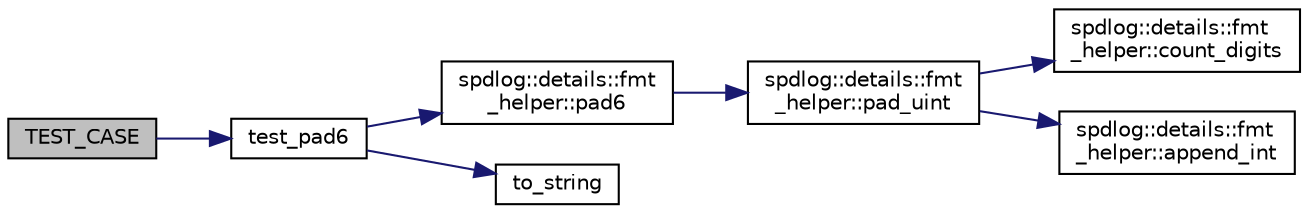 digraph "TEST_CASE"
{
  edge [fontname="Helvetica",fontsize="10",labelfontname="Helvetica",labelfontsize="10"];
  node [fontname="Helvetica",fontsize="10",shape=record];
  rankdir="LR";
  Node1 [label="TEST_CASE",height=0.2,width=0.4,color="black", fillcolor="grey75", style="filled" fontcolor="black"];
  Node1 -> Node2 [color="midnightblue",fontsize="10",style="solid",fontname="Helvetica"];
  Node2 [label="test_pad6",height=0.2,width=0.4,color="black", fillcolor="white", style="filled",URL="$test__fmt__helper_8cpp.html#a5fe14edf16a520be6e713d9fdda4c89b"];
  Node2 -> Node3 [color="midnightblue",fontsize="10",style="solid",fontname="Helvetica"];
  Node3 [label="spdlog::details::fmt\l_helper::pad6",height=0.2,width=0.4,color="black", fillcolor="white", style="filled",URL="$namespacespdlog_1_1details_1_1fmt__helper.html#aefae60b1ebdae78bc8f11c26b36b2cd6"];
  Node3 -> Node4 [color="midnightblue",fontsize="10",style="solid",fontname="Helvetica"];
  Node4 [label="spdlog::details::fmt\l_helper::pad_uint",height=0.2,width=0.4,color="black", fillcolor="white", style="filled",URL="$namespacespdlog_1_1details_1_1fmt__helper.html#a569553750f9f2fa7b16c94a56a398de3"];
  Node4 -> Node5 [color="midnightblue",fontsize="10",style="solid",fontname="Helvetica"];
  Node5 [label="spdlog::details::fmt\l_helper::count_digits",height=0.2,width=0.4,color="black", fillcolor="white", style="filled",URL="$namespacespdlog_1_1details_1_1fmt__helper.html#a976eeb3c4a42ccfb05437aa9a0d4d9f7"];
  Node4 -> Node6 [color="midnightblue",fontsize="10",style="solid",fontname="Helvetica"];
  Node6 [label="spdlog::details::fmt\l_helper::append_int",height=0.2,width=0.4,color="black", fillcolor="white", style="filled",URL="$namespacespdlog_1_1details_1_1fmt__helper.html#a0d2621043fa718e54ffcaa2e9812dfa4"];
  Node2 -> Node7 [color="midnightblue",fontsize="10",style="solid",fontname="Helvetica"];
  Node7 [label="to_string",height=0.2,width=0.4,color="black", fillcolor="white", style="filled",URL="$format_8h.html#afe05b087244838ced775fa3f28134c34"];
}
